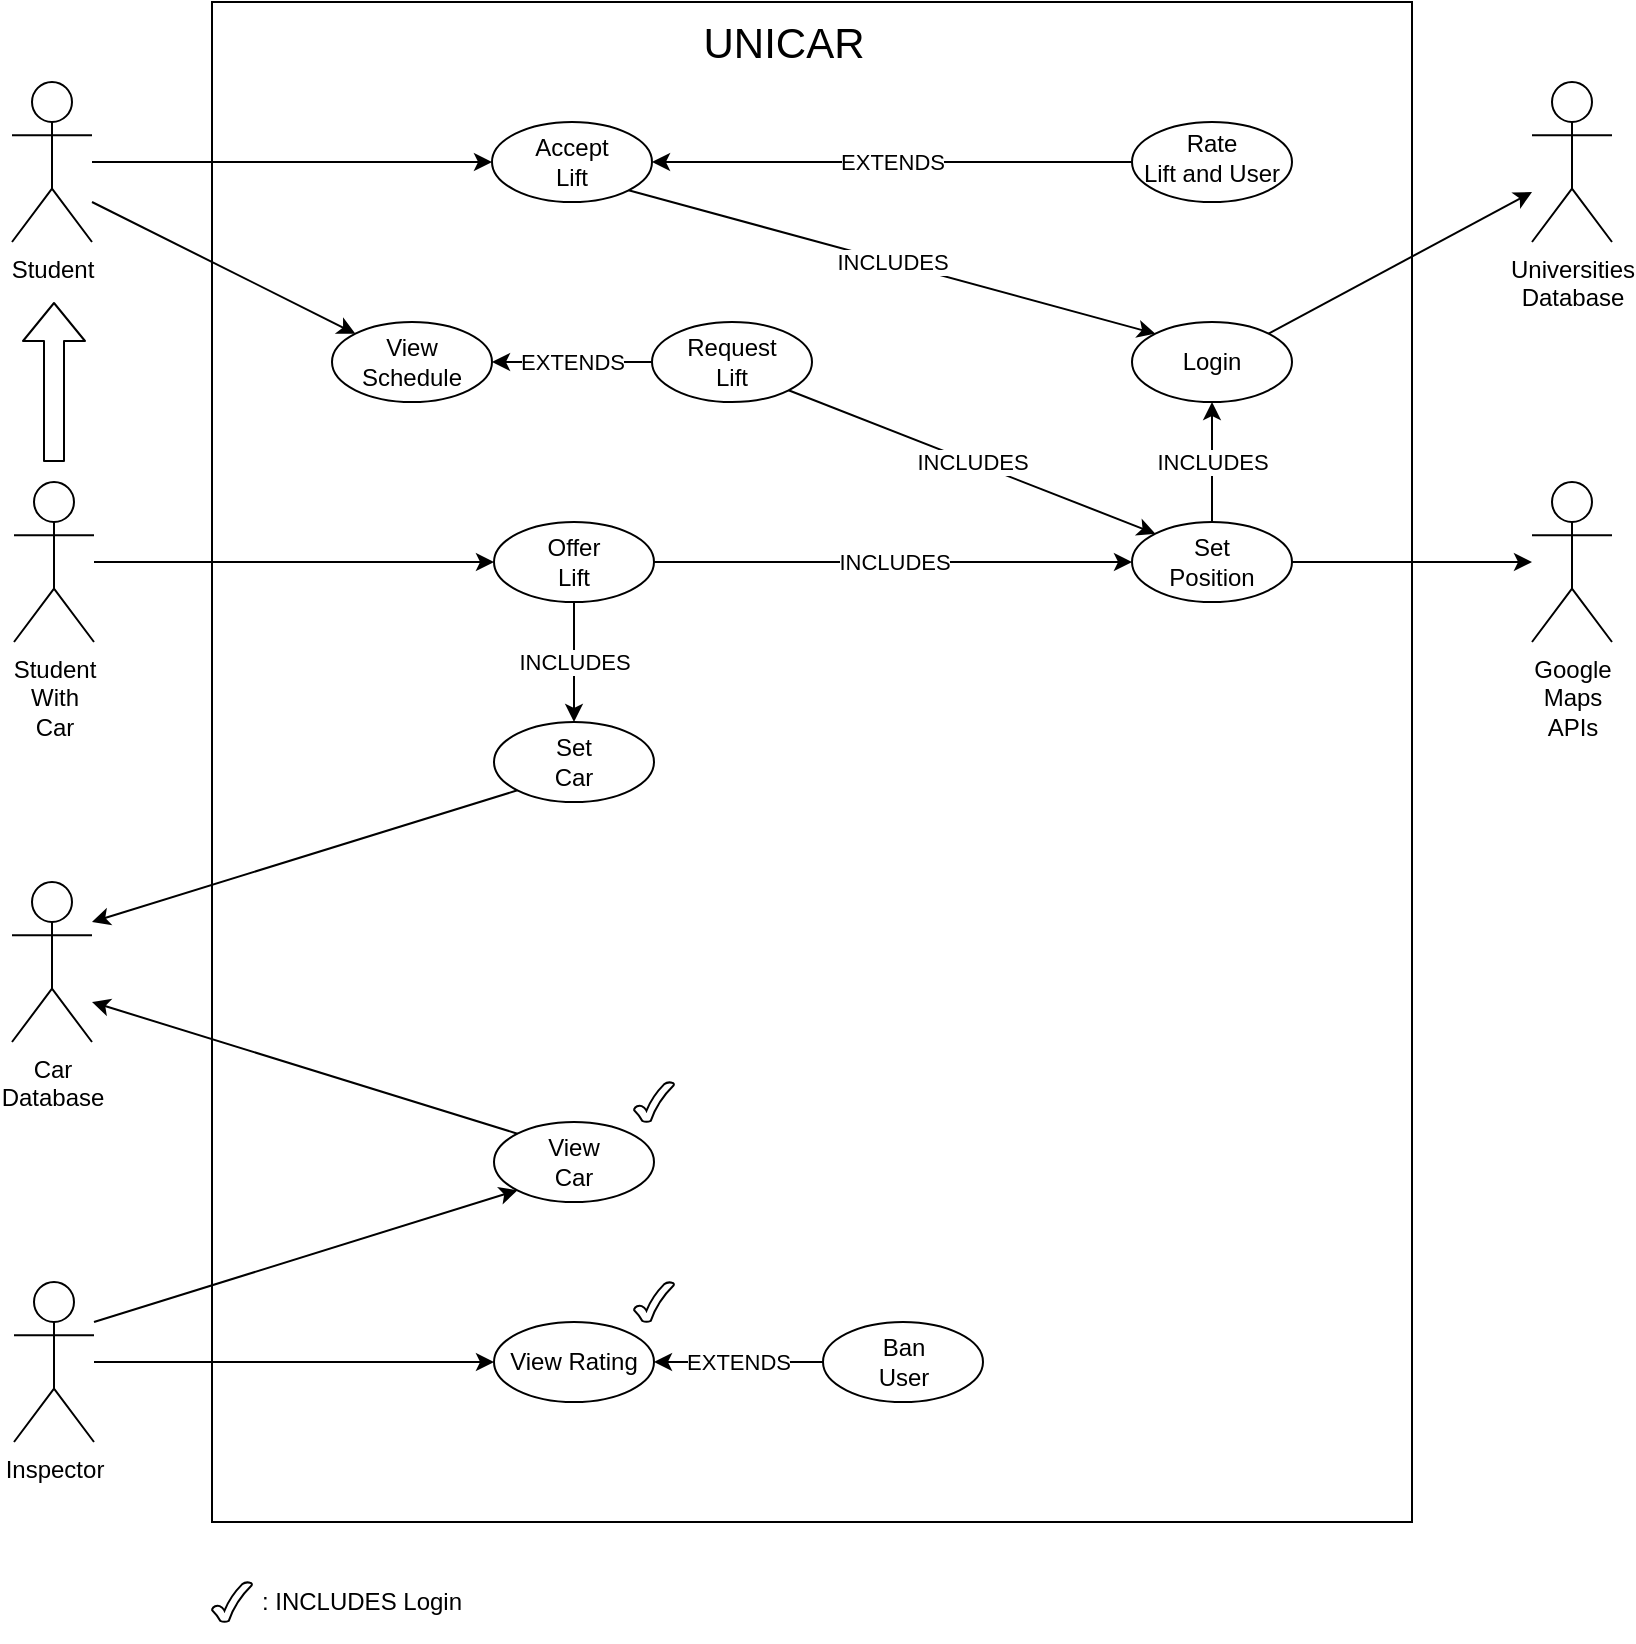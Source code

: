 <mxfile version="12.1.0" type="device" pages="1"><diagram id="AJHIyOS89r-R14Sq8pwy" name="Page-1"><mxGraphModel dx="854" dy="435" grid="1" gridSize="10" guides="1" tooltips="1" connect="1" arrows="1" fold="1" page="1" pageScale="1" pageWidth="850" pageHeight="1100" math="0" shadow="0"><root><mxCell id="0"/><mxCell id="1" parent="0"/><mxCell id="UywDVA32f3Mzr4jNeLqI-162" value="&amp;nbsp;" style="rounded=0;whiteSpace=wrap;html=1;glass=0;labelBackgroundColor=none;fillColor=none;" parent="1" vertex="1"><mxGeometry x="125" y="40" width="600" height="760" as="geometry"/></mxCell><mxCell id="UywDVA32f3Mzr4jNeLqI-107" value="EXTENDS" style="edgeStyle=none;rounded=0;jumpStyle=none;orthogonalLoop=1;jettySize=auto;html=1;entryX=1;entryY=0.5;entryDx=0;entryDy=0;strokeColor=#000000;" parent="1" source="UywDVA32f3Mzr4jNeLqI-14" target="UywDVA32f3Mzr4jNeLqI-36" edge="1"><mxGeometry relative="1" as="geometry"/></mxCell><mxCell id="UywDVA32f3Mzr4jNeLqI-14" value="Rate&lt;br&gt;Lift and User" style="ellipse;whiteSpace=wrap;html=1;labelBackgroundColor=none;fillColor=none;spacingTop=-4;" parent="1" vertex="1"><mxGeometry x="585" y="100" width="80" height="40" as="geometry"/></mxCell><mxCell id="UywDVA32f3Mzr4jNeLqI-15" value="View Rating" style="ellipse;whiteSpace=wrap;html=1;labelBackgroundColor=none;fillColor=none;" parent="1" vertex="1"><mxGeometry x="266" y="700" width="80" height="40" as="geometry"/></mxCell><mxCell id="UywDVA32f3Mzr4jNeLqI-52" value="EXTENDS" style="edgeStyle=orthogonalEdgeStyle;rounded=0;orthogonalLoop=1;jettySize=auto;html=1;exitX=0;exitY=0.5;exitDx=0;exitDy=0;entryX=1;entryY=0.5;entryDx=0;entryDy=0;" parent="1" source="UywDVA32f3Mzr4jNeLqI-16" target="UywDVA32f3Mzr4jNeLqI-15" edge="1"><mxGeometry relative="1" as="geometry"/></mxCell><mxCell id="UywDVA32f3Mzr4jNeLqI-16" value="Ban&lt;br&gt;User" style="ellipse;whiteSpace=wrap;html=1;labelBackgroundColor=none;fillColor=none;" parent="1" vertex="1"><mxGeometry x="430.5" y="700" width="80" height="40" as="geometry"/></mxCell><mxCell id="UywDVA32f3Mzr4jNeLqI-112" value="EXTENDS" style="edgeStyle=none;rounded=0;jumpStyle=none;orthogonalLoop=1;jettySize=auto;html=1;exitX=0;exitY=0.5;exitDx=0;exitDy=0;entryX=1;entryY=0.5;entryDx=0;entryDy=0;strokeColor=#000000;" parent="1" source="UywDVA32f3Mzr4jNeLqI-17" target="UywDVA32f3Mzr4jNeLqI-24" edge="1"><mxGeometry relative="1" as="geometry"/></mxCell><mxCell id="UywDVA32f3Mzr4jNeLqI-114" value="INCLUDES" style="edgeStyle=none;rounded=0;jumpStyle=none;orthogonalLoop=1;jettySize=auto;html=1;exitX=1;exitY=1;exitDx=0;exitDy=0;entryX=0;entryY=0;entryDx=0;entryDy=0;strokeColor=#000000;" parent="1" source="UywDVA32f3Mzr4jNeLqI-17" target="UywDVA32f3Mzr4jNeLqI-144" edge="1"><mxGeometry relative="1" as="geometry"><mxPoint x="641.216" y="305.858" as="targetPoint"/></mxGeometry></mxCell><mxCell id="UywDVA32f3Mzr4jNeLqI-17" value="Request&lt;br&gt;Lift" style="ellipse;whiteSpace=wrap;html=1;labelBackgroundColor=none;fillColor=none;" parent="1" vertex="1"><mxGeometry x="345" y="200" width="80" height="40" as="geometry"/></mxCell><mxCell id="UywDVA32f3Mzr4jNeLqI-24" value="View Schedule" style="ellipse;whiteSpace=wrap;html=1;labelBackgroundColor=none;fillColor=none;" parent="1" vertex="1"><mxGeometry x="185" y="200" width="80" height="40" as="geometry"/></mxCell><mxCell id="UywDVA32f3Mzr4jNeLqI-115" value="INCLUDES" style="edgeStyle=none;rounded=0;jumpStyle=none;orthogonalLoop=1;jettySize=auto;html=1;entryX=0.5;entryY=1;entryDx=0;entryDy=0;strokeColor=#000000;exitX=0.5;exitY=0;exitDx=0;exitDy=0;" parent="1" source="UywDVA32f3Mzr4jNeLqI-144" target="UywDVA32f3Mzr4jNeLqI-59" edge="1"><mxGeometry relative="1" as="geometry"><mxPoint x="620.805" y="300.478" as="sourcePoint"/></mxGeometry></mxCell><mxCell id="UywDVA32f3Mzr4jNeLqI-108" value="INCLUDES" style="edgeStyle=none;rounded=0;jumpStyle=none;orthogonalLoop=1;jettySize=auto;html=1;exitX=1;exitY=1;exitDx=0;exitDy=0;entryX=0;entryY=0;entryDx=0;entryDy=0;strokeColor=#000000;" parent="1" source="UywDVA32f3Mzr4jNeLqI-36" target="UywDVA32f3Mzr4jNeLqI-59" edge="1"><mxGeometry relative="1" as="geometry"/></mxCell><mxCell id="UywDVA32f3Mzr4jNeLqI-36" value="Accept&lt;br&gt;Lift" style="ellipse;html=1;labelBackgroundColor=none;fillColor=none;spacingTop=0;whiteSpace=wrap;" parent="1" vertex="1"><mxGeometry x="265" y="100" width="80" height="40" as="geometry"/></mxCell><mxCell id="UywDVA32f3Mzr4jNeLqI-59" value="Login" style="ellipse;whiteSpace=wrap;html=1;labelBackgroundColor=none;fillColor=none;" parent="1" vertex="1"><mxGeometry x="585" y="200" width="80" height="40" as="geometry"/></mxCell><mxCell id="UywDVA32f3Mzr4jNeLqI-102" value="INCLUDES" style="edgeStyle=none;rounded=0;jumpStyle=none;orthogonalLoop=1;jettySize=auto;html=1;exitX=1;exitY=0.5;exitDx=0;exitDy=0;strokeColor=#000000;entryX=0;entryY=0.5;entryDx=0;entryDy=0;" parent="1" source="UywDVA32f3Mzr4jNeLqI-99" target="UywDVA32f3Mzr4jNeLqI-144" edge="1"><mxGeometry relative="1" as="geometry"><mxPoint x="605" y="340" as="targetPoint"/></mxGeometry></mxCell><mxCell id="UywDVA32f3Mzr4jNeLqI-151" value="INCLUDES" style="edgeStyle=none;rounded=0;jumpStyle=gap;orthogonalLoop=1;jettySize=auto;html=1;exitX=0.5;exitY=1;exitDx=0;exitDy=0;entryX=0.5;entryY=0;entryDx=0;entryDy=0;sourcePerimeterSpacing=0;targetPerimeterSpacing=-11;strokeColor=#000000;" parent="1" source="UywDVA32f3Mzr4jNeLqI-99" target="UywDVA32f3Mzr4jNeLqI-150" edge="1"><mxGeometry relative="1" as="geometry"/></mxCell><mxCell id="UywDVA32f3Mzr4jNeLqI-99" value="Offer&lt;br&gt;Lift" style="ellipse;whiteSpace=wrap;html=1;labelBackgroundColor=none;fillColor=none;" parent="1" vertex="1"><mxGeometry x="266" y="300" width="80" height="40" as="geometry"/></mxCell><mxCell id="UywDVA32f3Mzr4jNeLqI-121" style="edgeStyle=none;rounded=0;jumpStyle=none;orthogonalLoop=1;jettySize=auto;html=1;entryX=0;entryY=0.5;entryDx=0;entryDy=0;strokeColor=#000000;" parent="1" source="UywDVA32f3Mzr4jNeLqI-117" target="UywDVA32f3Mzr4jNeLqI-99" edge="1"><mxGeometry relative="1" as="geometry"/></mxCell><mxCell id="UywDVA32f3Mzr4jNeLqI-117" value="Student&lt;br&gt;With&lt;br&gt;Car" style="shape=umlActor;verticalLabelPosition=bottom;labelBackgroundColor=#ffffff;verticalAlign=top;html=1;outlineConnect=0;fillColor=none;" parent="1" vertex="1"><mxGeometry x="26" y="280" width="40" height="80" as="geometry"/></mxCell><mxCell id="UywDVA32f3Mzr4jNeLqI-119" style="edgeStyle=none;rounded=0;jumpStyle=none;orthogonalLoop=1;jettySize=auto;html=1;entryX=0;entryY=0.5;entryDx=0;entryDy=0;strokeColor=#000000;" parent="1" source="UywDVA32f3Mzr4jNeLqI-118" target="UywDVA32f3Mzr4jNeLqI-36" edge="1"><mxGeometry relative="1" as="geometry"/></mxCell><mxCell id="UywDVA32f3Mzr4jNeLqI-120" style="edgeStyle=none;rounded=0;jumpStyle=none;orthogonalLoop=1;jettySize=auto;html=1;entryX=0;entryY=0;entryDx=0;entryDy=0;strokeColor=#000000;" parent="1" target="UywDVA32f3Mzr4jNeLqI-24" edge="1"><mxGeometry relative="1" as="geometry"><mxPoint x="65" y="140" as="sourcePoint"/></mxGeometry></mxCell><mxCell id="UywDVA32f3Mzr4jNeLqI-118" value="Student" style="shape=umlActor;verticalLabelPosition=bottom;labelBackgroundColor=#ffffff;verticalAlign=top;html=1;outlineConnect=0;fillColor=none;" parent="1" vertex="1"><mxGeometry x="25" y="80" width="40" height="80" as="geometry"/></mxCell><mxCell id="UywDVA32f3Mzr4jNeLqI-125" style="edgeStyle=none;rounded=0;jumpStyle=none;orthogonalLoop=1;jettySize=auto;html=1;entryX=0;entryY=0.5;entryDx=0;entryDy=0;strokeColor=#000000;" parent="1" source="UywDVA32f3Mzr4jNeLqI-124" target="UywDVA32f3Mzr4jNeLqI-15" edge="1"><mxGeometry relative="1" as="geometry"/></mxCell><mxCell id="UywDVA32f3Mzr4jNeLqI-155" style="edgeStyle=none;rounded=0;jumpStyle=gap;orthogonalLoop=1;jettySize=auto;html=1;entryX=0;entryY=1;entryDx=0;entryDy=0;sourcePerimeterSpacing=0;targetPerimeterSpacing=-11;strokeColor=#000000;" parent="1" target="UywDVA32f3Mzr4jNeLqI-153" edge="1"><mxGeometry relative="1" as="geometry"><mxPoint x="66" y="700" as="sourcePoint"/></mxGeometry></mxCell><mxCell id="UywDVA32f3Mzr4jNeLqI-124" value="Inspector" style="shape=umlActor;verticalLabelPosition=bottom;labelBackgroundColor=#ffffff;verticalAlign=top;html=1;outlineConnect=0;fillColor=none;" parent="1" vertex="1"><mxGeometry x="26" y="680" width="40" height="80" as="geometry"/></mxCell><mxCell id="UywDVA32f3Mzr4jNeLqI-130" value="Universities&lt;br&gt;Database" style="shape=umlActor;verticalLabelPosition=bottom;labelBackgroundColor=#ffffff;verticalAlign=top;html=1;outlineConnect=0;fillColor=none;" parent="1" vertex="1"><mxGeometry x="785" y="80" width="40" height="80" as="geometry"/></mxCell><mxCell id="UywDVA32f3Mzr4jNeLqI-133" value="Google&lt;br&gt;Maps&lt;br&gt;APIs" style="shape=umlActor;verticalLabelPosition=bottom;labelBackgroundColor=#ffffff;verticalAlign=top;html=1;outlineConnect=0;fillColor=none;" parent="1" vertex="1"><mxGeometry x="785" y="280" width="40" height="80" as="geometry"/></mxCell><mxCell id="UywDVA32f3Mzr4jNeLqI-140" value="" style="endArrow=classic;html=1;strokeColor=#000000;exitX=1;exitY=0;exitDx=0;exitDy=0;" parent="1" source="UywDVA32f3Mzr4jNeLqI-59" edge="1"><mxGeometry width="50" height="50" relative="1" as="geometry"><mxPoint x="695" y="185" as="sourcePoint"/><mxPoint x="785" y="135" as="targetPoint"/></mxGeometry></mxCell><mxCell id="UywDVA32f3Mzr4jNeLqI-166" style="edgeStyle=none;rounded=0;jumpStyle=gap;orthogonalLoop=1;jettySize=auto;html=1;sourcePerimeterSpacing=0;targetPerimeterSpacing=-11;strokeColor=#000000;" parent="1" source="UywDVA32f3Mzr4jNeLqI-144" edge="1"><mxGeometry relative="1" as="geometry"><mxPoint x="785" y="320" as="targetPoint"/></mxGeometry></mxCell><mxCell id="UywDVA32f3Mzr4jNeLqI-144" value="Set&lt;br&gt;Position" style="ellipse;whiteSpace=wrap;html=1;labelBackgroundColor=none;fillColor=none;" parent="1" vertex="1"><mxGeometry x="585" y="300" width="80" height="40" as="geometry"/></mxCell><mxCell id="UywDVA32f3Mzr4jNeLqI-145" value="" style="verticalLabelPosition=bottom;verticalAlign=top;html=1;shape=mxgraph.basic.tick;glass=0;labelBackgroundColor=none;fillColor=none;" parent="1" vertex="1"><mxGeometry x="336" y="680" width="20" height="20" as="geometry"/></mxCell><mxCell id="UywDVA32f3Mzr4jNeLqI-147" value="" style="shape=flexArrow;endArrow=classic;html=1;strokeColor=#000000;" parent="1" edge="1"><mxGeometry width="50" height="50" relative="1" as="geometry"><mxPoint x="46" y="270" as="sourcePoint"/><mxPoint x="46" y="190" as="targetPoint"/></mxGeometry></mxCell><mxCell id="UywDVA32f3Mzr4jNeLqI-148" value="Car&lt;br&gt;Database" style="shape=umlActor;verticalLabelPosition=bottom;labelBackgroundColor=#ffffff;verticalAlign=top;html=1;outlineConnect=0;fillColor=none;" parent="1" vertex="1"><mxGeometry x="25" y="480" width="40" height="80" as="geometry"/></mxCell><mxCell id="UywDVA32f3Mzr4jNeLqI-152" style="edgeStyle=none;rounded=0;jumpStyle=gap;orthogonalLoop=1;jettySize=auto;html=1;exitX=0;exitY=1;exitDx=0;exitDy=0;sourcePerimeterSpacing=0;targetPerimeterSpacing=-11;strokeColor=#000000;" parent="1" source="UywDVA32f3Mzr4jNeLqI-150" edge="1"><mxGeometry relative="1" as="geometry"><mxPoint x="65" y="500" as="targetPoint"/></mxGeometry></mxCell><mxCell id="UywDVA32f3Mzr4jNeLqI-150" value="Set&lt;br&gt;Car" style="ellipse;whiteSpace=wrap;html=1;labelBackgroundColor=none;fillColor=none;" parent="1" vertex="1"><mxGeometry x="266" y="400" width="80" height="40" as="geometry"/></mxCell><mxCell id="UywDVA32f3Mzr4jNeLqI-156" style="edgeStyle=none;rounded=0;jumpStyle=gap;orthogonalLoop=1;jettySize=auto;html=1;exitX=0;exitY=0;exitDx=0;exitDy=0;sourcePerimeterSpacing=0;targetPerimeterSpacing=-11;strokeColor=#000000;" parent="1" source="UywDVA32f3Mzr4jNeLqI-153" edge="1"><mxGeometry relative="1" as="geometry"><mxPoint x="65" y="540" as="targetPoint"/></mxGeometry></mxCell><mxCell id="UywDVA32f3Mzr4jNeLqI-153" value="View&lt;br&gt;Car" style="ellipse;whiteSpace=wrap;html=1;labelBackgroundColor=none;fillColor=none;" parent="1" vertex="1"><mxGeometry x="266" y="600" width="80" height="40" as="geometry"/></mxCell><mxCell id="UywDVA32f3Mzr4jNeLqI-157" value="" style="verticalLabelPosition=bottom;verticalAlign=top;html=1;shape=mxgraph.basic.tick;glass=0;labelBackgroundColor=none;fillColor=none;" parent="1" vertex="1"><mxGeometry x="336" y="580" width="20" height="20" as="geometry"/></mxCell><mxCell id="UywDVA32f3Mzr4jNeLqI-163" value="&lt;font&gt;&lt;font style=&quot;font-size: 21px&quot;&gt;UNICAR&lt;/font&gt;&lt;br&gt;&lt;/font&gt;" style="text;html=1;strokeColor=none;fillColor=none;align=center;verticalAlign=middle;whiteSpace=wrap;rounded=0;glass=0;labelBackgroundColor=none;" parent="1" vertex="1"><mxGeometry x="390.5" y="50" width="40" height="20" as="geometry"/></mxCell><mxCell id="UywDVA32f3Mzr4jNeLqI-164" value="" style="verticalLabelPosition=bottom;verticalAlign=top;html=1;shape=mxgraph.basic.tick;glass=0;labelBackgroundColor=none;fillColor=none;" parent="1" vertex="1"><mxGeometry x="125" y="830" width="20" height="20" as="geometry"/></mxCell><mxCell id="UywDVA32f3Mzr4jNeLqI-165" value=": INCLUDES Login" style="text;html=1;strokeColor=none;fillColor=none;align=center;verticalAlign=middle;whiteSpace=wrap;rounded=0;glass=0;labelBackgroundColor=none;" parent="1" vertex="1"><mxGeometry x="125" y="820" width="150" height="40" as="geometry"/></mxCell></root></mxGraphModel></diagram></mxfile>